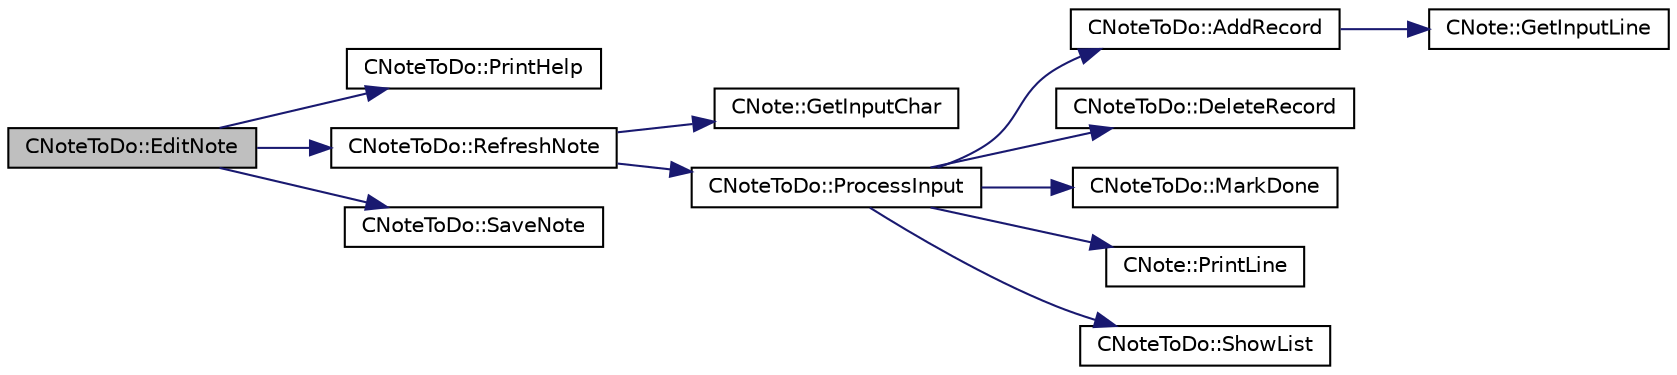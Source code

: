 digraph "CNoteToDo::EditNote"
{
 // LATEX_PDF_SIZE
  edge [fontname="Helvetica",fontsize="10",labelfontname="Helvetica",labelfontsize="10"];
  node [fontname="Helvetica",fontsize="10",shape=record];
  rankdir="LR";
  Node1 [label="CNoteToDo::EditNote",height=0.2,width=0.4,color="black", fillcolor="grey75", style="filled", fontcolor="black",tooltip="Reads a note from a file and starts the editing loop. In the end saves changes."];
  Node1 -> Node2 [color="midnightblue",fontsize="10",style="solid",fontname="Helvetica"];
  Node2 [label="CNoteToDo::PrintHelp",height=0.2,width=0.4,color="black", fillcolor="white", style="filled",URL="$classCNoteToDo.html#af44201eea0361fb4a4e8d5ce005ee3de",tooltip="Prints out a manual."];
  Node1 -> Node3 [color="midnightblue",fontsize="10",style="solid",fontname="Helvetica"];
  Node3 [label="CNoteToDo::RefreshNote",height=0.2,width=0.4,color="black", fillcolor="white", style="filled",URL="$classCNoteToDo.html#a2524f62bbf98d27bcd96fa4b3eeaca3a",tooltip="This is the main loop that handles input (by funtion) and then calls another fucntion to decide what ..."];
  Node3 -> Node4 [color="midnightblue",fontsize="10",style="solid",fontname="Helvetica"];
  Node4 [label="CNote::GetInputChar",height=0.2,width=0.4,color="black", fillcolor="white", style="filled",URL="$classCNote.html#a34b82fc095ddd76e651a3262167a444b",tooltip="Reads a char from stdin and puts it into current_keypress variable."];
  Node3 -> Node5 [color="midnightblue",fontsize="10",style="solid",fontname="Helvetica"];
  Node5 [label="CNoteToDo::ProcessInput",height=0.2,width=0.4,color="black", fillcolor="white", style="filled",URL="$classCNoteToDo.html#a2b60d5795a5ba18a186c2e18162fb89e",tooltip="Decides what will be done based on input key and calls adiquite function."];
  Node5 -> Node6 [color="midnightblue",fontsize="10",style="solid",fontname="Helvetica"];
  Node6 [label="CNoteToDo::AddRecord",height=0.2,width=0.4,color="black", fillcolor="white", style="filled",URL="$classCNoteToDo.html#aecf6707c6ec35b73bd476fb0232df5ae",tooltip="Reads a line and add it as a new record to the vector of records in the right format."];
  Node6 -> Node7 [color="midnightblue",fontsize="10",style="solid",fontname="Helvetica"];
  Node7 [label="CNote::GetInputLine",height=0.2,width=0.4,color="black", fillcolor="white", style="filled",URL="$classCNote.html#a503cdc32ab502847c764e194bf53ee6d",tooltip="Reads a line from stdin and returns it."];
  Node5 -> Node8 [color="midnightblue",fontsize="10",style="solid",fontname="Helvetica"];
  Node8 [label="CNoteToDo::DeleteRecord",height=0.2,width=0.4,color="black", fillcolor="white", style="filled",URL="$classCNoteToDo.html#ab3dc55c7fac38fcf4482f414b0f912a5",tooltip="Deletes a record from the vector."];
  Node5 -> Node9 [color="midnightblue",fontsize="10",style="solid",fontname="Helvetica"];
  Node9 [label="CNoteToDo::MarkDone",height=0.2,width=0.4,color="black", fillcolor="white", style="filled",URL="$classCNoteToDo.html#ae9f09439af804550cefe9508a132e91f",tooltip="Changes a letter in a record which marks a record done."];
  Node5 -> Node10 [color="midnightblue",fontsize="10",style="solid",fontname="Helvetica"];
  Node10 [label="CNote::PrintLine",height=0.2,width=0.4,color="black", fillcolor="white", style="filled",URL="$classCNote.html#a3f4ada896501a9c6889104322dd20b4b",tooltip="Prints a line to stdout from the argument string."];
  Node5 -> Node11 [color="midnightblue",fontsize="10",style="solid",fontname="Helvetica"];
  Node11 [label="CNoteToDo::ShowList",height=0.2,width=0.4,color="black", fillcolor="white", style="filled",URL="$classCNoteToDo.html#af0ee797a0a76455ebbcb4a73bc038b20",tooltip="Prints content of the records vector in the right format."];
  Node1 -> Node12 [color="midnightblue",fontsize="10",style="solid",fontname="Helvetica"];
  Node12 [label="CNoteToDo::SaveNote",height=0.2,width=0.4,color="black", fillcolor="white", style="filled",URL="$classCNoteToDo.html#a880bb1de938e1cbdfe4a4f95004da9bf",tooltip="Attempts to save content of the records vector into a file."];
}
